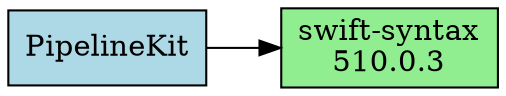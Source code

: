 digraph G {
  rankdir=LR;
  node [shape=box, style=filled];
  
  "PipelineKit" [fillcolor=lightblue];
  "swift-syntax\n510.0.3" [fillcolor=lightgreen];
  
  "PipelineKit" -> "swift-syntax\n510.0.3";
}
